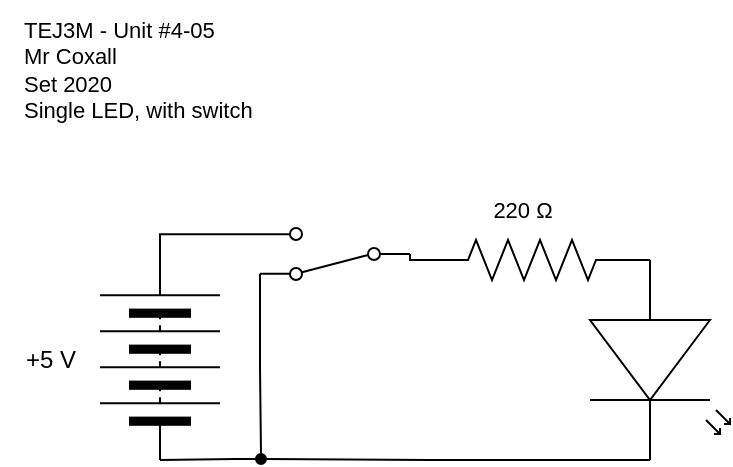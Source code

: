 <mxfile>
    <diagram id="sufzfO-7gtkR-ZQCh9VB" name="Page-1">
        <mxGraphModel dx="397" dy="215" grid="1" gridSize="10" guides="1" tooltips="1" connect="1" arrows="1" fold="1" page="1" pageScale="1" pageWidth="850" pageHeight="1100" math="0" shadow="0">
            <root>
                <mxCell id="0"/>
                <mxCell id="1" parent="0"/>
                <mxCell id="2" value="" style="pointerEvents=1;verticalLabelPosition=bottom;shadow=0;dashed=0;align=center;html=1;verticalAlign=top;shape=mxgraph.electrical.miscellaneous.batteryStack;rotation=-90;" parent="1" vertex="1">
                    <mxGeometry x="140" y="180" width="100" height="60" as="geometry"/>
                </mxCell>
                <mxCell id="3" value="+5 V" style="text;html=1;align=center;verticalAlign=middle;resizable=0;points=[];autosize=1;strokeColor=none;fillColor=none;" parent="1" vertex="1">
                    <mxGeometry x="110" y="195" width="50" height="30" as="geometry"/>
                </mxCell>
                <mxCell id="8" style="edgeStyle=none;shape=connector;rounded=0;html=1;exitX=1;exitY=0.5;exitDx=0;exitDy=0;exitPerimeter=0;entryX=0;entryY=0.57;entryDx=0;entryDy=0;entryPerimeter=0;labelBackgroundColor=default;strokeColor=default;fontFamily=Helvetica;fontSize=11;fontColor=default;endArrow=none;endFill=0;" parent="1" source="4" target="7" edge="1">
                    <mxGeometry relative="1" as="geometry"/>
                </mxCell>
                <mxCell id="12" style="edgeStyle=orthogonalEdgeStyle;html=1;exitX=0;exitY=0.5;exitDx=0;exitDy=0;exitPerimeter=0;entryX=0;entryY=0.5;entryDx=0;entryDy=0;rounded=0;endArrow=none;endFill=0;" edge="1" parent="1" source="4" target="11">
                    <mxGeometry relative="1" as="geometry"/>
                </mxCell>
                <mxCell id="4" value="" style="pointerEvents=1;verticalLabelPosition=bottom;shadow=0;dashed=0;align=center;html=1;verticalAlign=top;shape=mxgraph.electrical.resistors.resistor_2;" parent="1" vertex="1">
                    <mxGeometry x="326" y="150" width="100" height="20" as="geometry"/>
                </mxCell>
                <mxCell id="6" value="220&amp;nbsp;Ω" style="text;html=1;align=center;verticalAlign=middle;resizable=0;points=[];autosize=1;strokeColor=none;fillColor=none;fontSize=11;fontFamily=Helvetica;fontColor=default;" parent="1" vertex="1">
                    <mxGeometry x="346" y="120" width="50" height="30" as="geometry"/>
                </mxCell>
                <mxCell id="19" style="edgeStyle=orthogonalEdgeStyle;rounded=0;html=1;exitX=1;exitY=0.57;exitDx=0;exitDy=0;exitPerimeter=0;entryX=1;entryY=0.5;entryDx=0;entryDy=0;endArrow=none;endFill=0;" edge="1" parent="1" source="7" target="15">
                    <mxGeometry relative="1" as="geometry">
                        <Array as="points">
                            <mxPoint x="324" y="260"/>
                        </Array>
                    </mxGeometry>
                </mxCell>
                <mxCell id="7" value="" style="verticalLabelPosition=bottom;shadow=0;dashed=0;align=center;html=1;verticalAlign=top;shape=mxgraph.electrical.opto_electronics.led_2;pointerEvents=1;fontFamily=Helvetica;fontSize=11;fontColor=default;rotation=90;" parent="1" vertex="1">
                    <mxGeometry x="390" y="175" width="100" height="70" as="geometry"/>
                </mxCell>
                <mxCell id="10" value="&lt;div&gt;TEJ3M - Unit #4-05&lt;/div&gt;&lt;div&gt;Mr Coxall&lt;/div&gt;&lt;div&gt;Set 2020&lt;/div&gt;&lt;div&gt;Single LED, with switch&lt;/div&gt;" style="text;html=1;align=left;verticalAlign=middle;resizable=0;points=[];autosize=1;strokeColor=none;fillColor=none;fontSize=11;fontFamily=Helvetica;fontColor=default;" parent="1" vertex="1">
                    <mxGeometry x="120" y="30" width="140" height="70" as="geometry"/>
                </mxCell>
                <mxCell id="13" style="edgeStyle=orthogonalEdgeStyle;rounded=0;html=1;exitX=1;exitY=0.88;exitDx=0;exitDy=0;entryX=1;entryY=0.5;entryDx=0;entryDy=0;endArrow=none;endFill=0;" edge="1" parent="1" source="11" target="2">
                    <mxGeometry relative="1" as="geometry"/>
                </mxCell>
                <mxCell id="18" style="edgeStyle=orthogonalEdgeStyle;rounded=0;html=1;exitX=1;exitY=0.12;exitDx=0;exitDy=0;entryX=0.5;entryY=0;entryDx=0;entryDy=0;endArrow=none;endFill=0;" edge="1" parent="1" source="11" target="15">
                    <mxGeometry relative="1" as="geometry">
                        <Array as="points">
                            <mxPoint x="240" y="214"/>
                            <mxPoint x="241" y="214"/>
                        </Array>
                    </mxGeometry>
                </mxCell>
                <mxCell id="11" value="" style="shape=mxgraph.electrical.electro-mechanical.twoWaySwitch;aspect=fixed;elSwitchState=2;rotation=-180;" vertex="1" parent="1">
                    <mxGeometry x="240" y="144" width="75" height="26" as="geometry"/>
                </mxCell>
                <mxCell id="17" style="edgeStyle=orthogonalEdgeStyle;rounded=0;html=1;exitX=0;exitY=0.5;exitDx=0;exitDy=0;entryX=0;entryY=0.5;entryDx=0;entryDy=0;endArrow=none;endFill=0;" edge="1" parent="1" source="15" target="2">
                    <mxGeometry relative="1" as="geometry">
                        <Array as="points">
                            <mxPoint x="228" y="260"/>
                            <mxPoint x="190" y="260"/>
                        </Array>
                    </mxGeometry>
                </mxCell>
                <mxCell id="15" value="" style="ellipse;whiteSpace=wrap;html=1;aspect=fixed;fillColor=#000000;strokeColor=#000000;" vertex="1" parent="1">
                    <mxGeometry x="238" y="257" width="5" height="5" as="geometry"/>
                </mxCell>
            </root>
        </mxGraphModel>
    </diagram>
</mxfile>